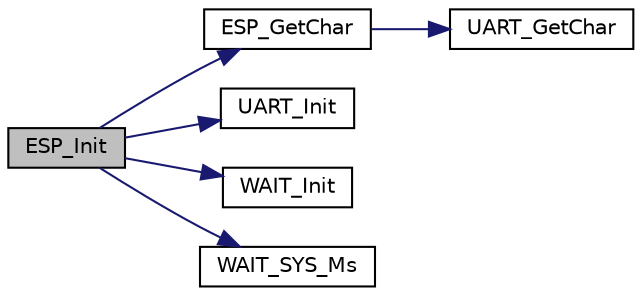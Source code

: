 digraph "ESP_Init"
{
 // LATEX_PDF_SIZE
  edge [fontname="Helvetica",fontsize="10",labelfontname="Helvetica",labelfontsize="10"];
  node [fontname="Helvetica",fontsize="10",shape=record];
  rankdir="LR";
  Node1 [label="ESP_Init",height=0.2,width=0.4,color="black", fillcolor="grey75", style="filled", fontcolor="black",tooltip="Test if ESP-8266 module is properly started."];
  Node1 -> Node2 [color="midnightblue",fontsize="10",style="solid",fontname="Helvetica"];
  Node2 [label="ESP_GetChar",height=0.2,width=0.4,color="black", fillcolor="white", style="filled",URL="$dd/d79/group__ESP__Public__Functions.html#gaad1c5cac766dafc52e74c6a267997701",tooltip="Receive a character from ESP, if there is one."];
  Node2 -> Node3 [color="midnightblue",fontsize="10",style="solid",fontname="Helvetica"];
  Node3 [label="UART_GetChar",height=0.2,width=0.4,color="black", fillcolor="white", style="filled",URL="$d8/d63/group__UART__Public__Functions.html#gaee3d05fc74176cdd35292836a99fb56a",tooltip="Get character from RX FIFO."];
  Node1 -> Node4 [color="midnightblue",fontsize="10",style="solid",fontname="Helvetica"];
  Node4 [label="UART_Init",height=0.2,width=0.4,color="black", fillcolor="white", style="filled",URL="$d8/d63/group__UART__Public__Functions.html#ga03c38306a8050c6c8934c578d971e736",tooltip="Initialise UART."];
  Node1 -> Node5 [color="midnightblue",fontsize="10",style="solid",fontname="Helvetica"];
  Node5 [label="WAIT_Init",height=0.2,width=0.4,color="black", fillcolor="white", style="filled",URL="$df/d7c/group__WAIT__Public__Functions.html#ga91b11c310cfddcbf9c635b3e93e30f35",tooltip="Initialises the wait API, using the desired resource."];
  Node1 -> Node6 [color="midnightblue",fontsize="10",style="solid",fontname="Helvetica"];
  Node6 [label="WAIT_SYS_Ms",height=0.2,width=0.4,color="black", fillcolor="white", style="filled",URL="$df/d7c/group__WAIT__Public__Functions.html#ga34ba9bf1116b013304b7c9488afe4d94",tooltip="Waits a number of milliseconds."];
}
